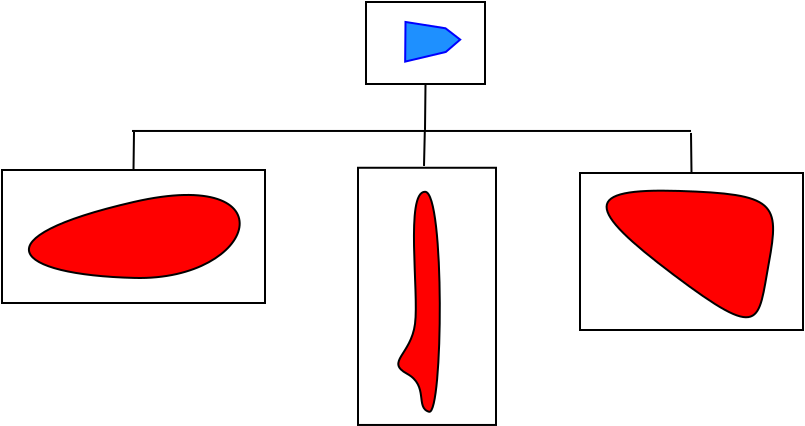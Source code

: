 <?xml version="1.0" encoding="UTF-8"?>
<dia:diagram xmlns:dia="http://www.lysator.liu.se/~alla/dia/">
  <dia:layer name="Background" visible="true" active="true">
    <dia:object type="Standard - Box" version="0" id="O0">
      <dia:attribute name="obj_pos">
        <dia:point val="16.575,7.202"/>
      </dia:attribute>
      <dia:attribute name="obj_bb">
        <dia:rectangle val="16.525,7.152;27.775,15.102"/>
      </dia:attribute>
      <dia:attribute name="elem_corner">
        <dia:point val="16.575,7.202"/>
      </dia:attribute>
      <dia:attribute name="elem_width">
        <dia:real val="11.15"/>
      </dia:attribute>
      <dia:attribute name="elem_height">
        <dia:real val="7.85"/>
      </dia:attribute>
      <dia:attribute name="show_background">
        <dia:boolean val="true"/>
      </dia:attribute>
    </dia:object>
    <dia:object type="Standard - Box" version="0" id="O1">
      <dia:attribute name="obj_pos">
        <dia:point val="-12.325,7.052"/>
      </dia:attribute>
      <dia:attribute name="obj_bb">
        <dia:rectangle val="-12.375,7.002;0.875,13.752"/>
      </dia:attribute>
      <dia:attribute name="elem_corner">
        <dia:point val="-12.325,7.052"/>
      </dia:attribute>
      <dia:attribute name="elem_width">
        <dia:real val="13.15"/>
      </dia:attribute>
      <dia:attribute name="elem_height">
        <dia:real val="6.65"/>
      </dia:attribute>
      <dia:attribute name="show_background">
        <dia:boolean val="true"/>
      </dia:attribute>
    </dia:object>
    <dia:object type="Standard - Box" version="0" id="O2">
      <dia:attribute name="obj_pos">
        <dia:point val="5.875,-1.348"/>
      </dia:attribute>
      <dia:attribute name="obj_bb">
        <dia:rectangle val="5.825,-1.398;11.875,2.802"/>
      </dia:attribute>
      <dia:attribute name="elem_corner">
        <dia:point val="5.875,-1.348"/>
      </dia:attribute>
      <dia:attribute name="elem_width">
        <dia:real val="5.95"/>
      </dia:attribute>
      <dia:attribute name="elem_height">
        <dia:real val="4.1"/>
      </dia:attribute>
      <dia:attribute name="show_background">
        <dia:boolean val="true"/>
      </dia:attribute>
    </dia:object>
    <dia:object type="Standard - Polygon" version="0" id="O3">
      <dia:attribute name="obj_pos">
        <dia:point val="7.85,-0.35"/>
      </dia:attribute>
      <dia:attribute name="obj_bb">
        <dia:rectangle val="7.783,-0.408;10.662,1.696"/>
      </dia:attribute>
      <dia:attribute name="poly_points">
        <dia:point val="7.85,-0.35"/>
        <dia:point val="9.85,-0.034"/>
        <dia:point val="10.583,0.532"/>
        <dia:point val="9.867,1.149"/>
        <dia:point val="7.833,1.632"/>
      </dia:attribute>
      <dia:attribute name="line_color">
        <dia:color val="#0000ff"/>
      </dia:attribute>
      <dia:attribute name="line_width">
        <dia:real val="0.1"/>
      </dia:attribute>
      <dia:attribute name="inner_color">
        <dia:color val="#1e90ff"/>
      </dia:attribute>
      <dia:attribute name="show_background">
        <dia:boolean val="true"/>
      </dia:attribute>
    </dia:object>
    <dia:object type="Standard - Beziergon" version="0" id="O4">
      <dia:attribute name="obj_pos">
        <dia:point val="21.517,8.099"/>
      </dia:attribute>
      <dia:attribute name="obj_bb">
        <dia:rectangle val="17.854,8.035;26.28,14.465"/>
      </dia:attribute>
      <dia:attribute name="bez_points">
        <dia:point val="21.517,8.099"/>
        <dia:point val="26.367,8.249"/>
        <dia:point val="26.567,8.699"/>
        <dia:point val="26.017,11.699"/>
        <dia:point val="25.467,14.699"/>
        <dia:point val="25.717,15.649"/>
        <dia:point val="21.267,12.299"/>
        <dia:point val="16.817,8.949"/>
        <dia:point val="16.667,7.949"/>
      </dia:attribute>
      <dia:attribute name="corner_types">
        <dia:enum val="0"/>
        <dia:enum val="0"/>
        <dia:enum val="0"/>
        <dia:enum val="0"/>
      </dia:attribute>
      <dia:attribute name="line_width">
        <dia:real val="0.1"/>
      </dia:attribute>
      <dia:attribute name="inner_color">
        <dia:color val="#ff0000"/>
      </dia:attribute>
      <dia:attribute name="show_background">
        <dia:boolean val="true"/>
      </dia:attribute>
    </dia:object>
    <dia:object type="Standard - Beziergon" version="0" id="O5">
      <dia:attribute name="obj_pos">
        <dia:point val="-5.733,8.649"/>
      </dia:attribute>
      <dia:attribute name="obj_bb">
        <dia:rectangle val="-11.03,8.25;-0.391,12.502"/>
      </dia:attribute>
      <dia:attribute name="bez_points">
        <dia:point val="-5.733,8.649"/>
        <dia:point val="2.117,6.849"/>
        <dia:point val="0.467,12.599"/>
        <dia:point val="-5.683,12.449"/>
        <dia:point val="-11.833,12.299"/>
        <dia:point val="-13.583,10.449"/>
      </dia:attribute>
      <dia:attribute name="corner_types">
        <dia:enum val="0"/>
        <dia:enum val="0"/>
        <dia:enum val="0"/>
      </dia:attribute>
      <dia:attribute name="line_width">
        <dia:real val="0.1"/>
      </dia:attribute>
      <dia:attribute name="inner_color">
        <dia:color val="#ff0000"/>
      </dia:attribute>
      <dia:attribute name="show_background">
        <dia:boolean val="true"/>
      </dia:attribute>
    </dia:object>
    <dia:object type="Standard - Line" version="0" id="O6">
      <dia:attribute name="obj_pos">
        <dia:point val="-5.825,5.1"/>
      </dia:attribute>
      <dia:attribute name="obj_bb">
        <dia:rectangle val="-5.875,5.05;22.175,5.15"/>
      </dia:attribute>
      <dia:attribute name="conn_endpoints">
        <dia:point val="-5.825,5.1"/>
        <dia:point val="22.125,5.1"/>
      </dia:attribute>
      <dia:attribute name="numcp">
        <dia:int val="1"/>
      </dia:attribute>
    </dia:object>
    <dia:object type="Standard - Line" version="0" id="O7">
      <dia:attribute name="obj_pos">
        <dia:point val="8.85,2.752"/>
      </dia:attribute>
      <dia:attribute name="obj_bb">
        <dia:rectangle val="8.774,2.702;8.901,5.101"/>
      </dia:attribute>
      <dia:attribute name="conn_endpoints">
        <dia:point val="8.85,2.752"/>
        <dia:point val="8.825,5.05"/>
      </dia:attribute>
      <dia:attribute name="numcp">
        <dia:int val="1"/>
      </dia:attribute>
      <dia:connections>
        <dia:connection handle="0" to="O2" connection="6"/>
      </dia:connections>
    </dia:object>
    <dia:object type="Standard - Line" version="0" id="O8">
      <dia:attribute name="obj_pos">
        <dia:point val="-5.725,5.15"/>
      </dia:attribute>
      <dia:attribute name="obj_bb">
        <dia:rectangle val="-5.801,5.099;-5.674,7.103"/>
      </dia:attribute>
      <dia:attribute name="conn_endpoints">
        <dia:point val="-5.725,5.15"/>
        <dia:point val="-5.75,7.052"/>
      </dia:attribute>
      <dia:attribute name="numcp">
        <dia:int val="1"/>
      </dia:attribute>
      <dia:connections>
        <dia:connection handle="1" to="O1" connection="1"/>
      </dia:connections>
    </dia:object>
    <dia:object type="Standard - Line" version="0" id="O9">
      <dia:attribute name="obj_pos">
        <dia:point val="22.125,5.2"/>
      </dia:attribute>
      <dia:attribute name="obj_bb">
        <dia:rectangle val="22.074,5.149;22.201,7.253"/>
      </dia:attribute>
      <dia:attribute name="conn_endpoints">
        <dia:point val="22.125,5.2"/>
        <dia:point val="22.15,7.202"/>
      </dia:attribute>
      <dia:attribute name="numcp">
        <dia:int val="1"/>
      </dia:attribute>
      <dia:connections>
        <dia:connection handle="1" to="O0" connection="1"/>
      </dia:connections>
    </dia:object>
    <dia:object type="Standard - Box" version="0" id="O10">
      <dia:attribute name="obj_pos">
        <dia:point val="5.475,6.94"/>
      </dia:attribute>
      <dia:attribute name="obj_bb">
        <dia:rectangle val="5.425,6.89;12.425,19.85"/>
      </dia:attribute>
      <dia:attribute name="elem_corner">
        <dia:point val="5.475,6.94"/>
      </dia:attribute>
      <dia:attribute name="elem_width">
        <dia:real val="6.9"/>
      </dia:attribute>
      <dia:attribute name="elem_height">
        <dia:real val="12.86"/>
      </dia:attribute>
      <dia:attribute name="show_background">
        <dia:boolean val="true"/>
      </dia:attribute>
    </dia:object>
    <dia:object type="Standard - Beziergon" version="0" id="O11">
      <dia:attribute name="obj_pos">
        <dia:point val="8.827,8.14"/>
      </dia:attribute>
      <dia:attribute name="obj_bb">
        <dia:rectangle val="7.44,8.09;9.615,19.193"/>
      </dia:attribute>
      <dia:attribute name="bez_points">
        <dia:point val="8.827,8.14"/>
        <dia:point val="9.827,8.14"/>
        <dia:point val="9.727,19.34"/>
        <dia:point val="9.027,19.14"/>
        <dia:point val="8.327,18.94"/>
        <dia:point val="9.027,17.84"/>
        <dia:point val="7.927,17.24"/>
        <dia:point val="6.827,16.64"/>
        <dia:point val="8.127,16.298"/>
        <dia:point val="8.327,14.74"/>
        <dia:point val="8.527,13.182"/>
        <dia:point val="7.827,8.14"/>
      </dia:attribute>
      <dia:attribute name="corner_types">
        <dia:enum val="0"/>
        <dia:enum val="0"/>
        <dia:enum val="0"/>
        <dia:enum val="0"/>
        <dia:enum val="0"/>
      </dia:attribute>
      <dia:attribute name="line_width">
        <dia:real val="0.1"/>
      </dia:attribute>
      <dia:attribute name="inner_color">
        <dia:color val="#ff0000"/>
      </dia:attribute>
      <dia:attribute name="show_background">
        <dia:boolean val="true"/>
      </dia:attribute>
    </dia:object>
    <dia:object type="Standard - Line" version="0" id="O12">
      <dia:attribute name="obj_pos">
        <dia:point val="8.816,5.091"/>
      </dia:attribute>
      <dia:attribute name="obj_bb">
        <dia:rectangle val="8.724,5.039;8.867,6.901"/>
      </dia:attribute>
      <dia:attribute name="conn_endpoints">
        <dia:point val="8.816,5.091"/>
        <dia:point val="8.775,6.85"/>
      </dia:attribute>
      <dia:attribute name="numcp">
        <dia:int val="1"/>
      </dia:attribute>
    </dia:object>
  </dia:layer>
</dia:diagram>
